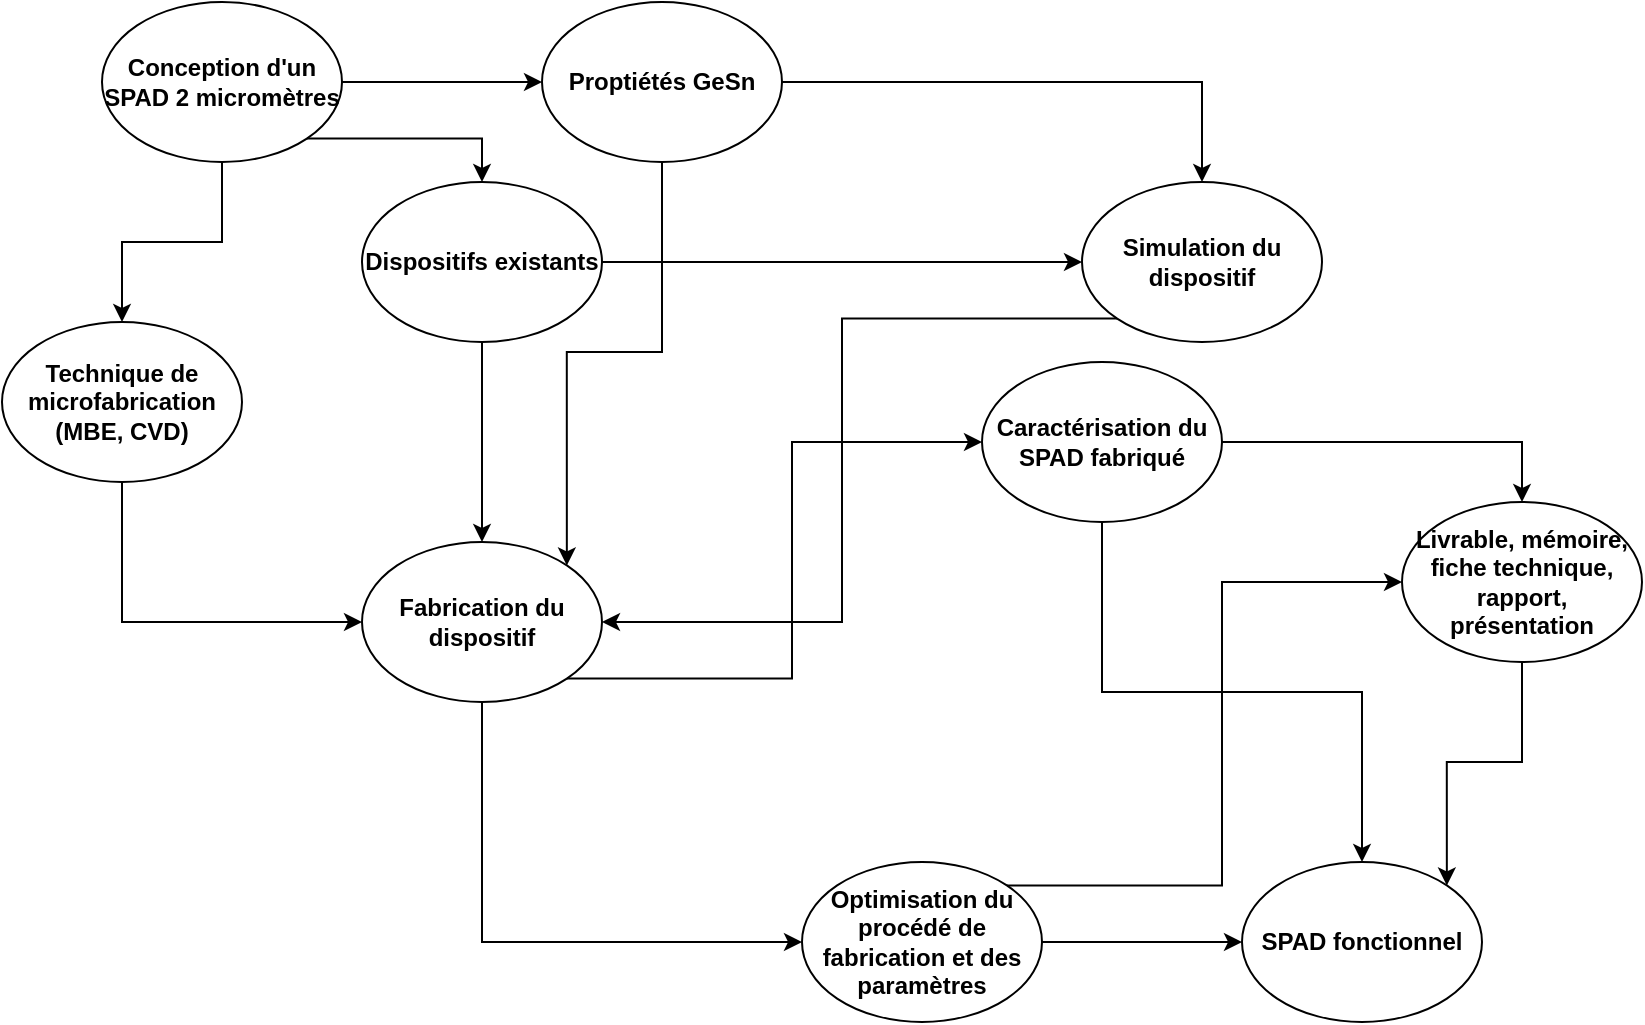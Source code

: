 <mxfile version="22.0.6" type="github">
  <diagram name="Page-1" id="6sgQ7mZHR1NJ1wXFVXwH">
    <mxGraphModel dx="1002" dy="569" grid="1" gridSize="10" guides="1" tooltips="1" connect="1" arrows="1" fold="1" page="1" pageScale="1" pageWidth="850" pageHeight="1100" math="0" shadow="0">
      <root>
        <mxCell id="0" />
        <mxCell id="1" parent="0" />
        <mxCell id="z_G34_HntLP7hV_ctuyc-12" style="edgeStyle=orthogonalEdgeStyle;rounded=0;orthogonalLoop=1;jettySize=auto;html=1;exitX=1;exitY=0.5;exitDx=0;exitDy=0;entryX=0;entryY=0.5;entryDx=0;entryDy=0;" edge="1" parent="1" source="z_G34_HntLP7hV_ctuyc-1" target="z_G34_HntLP7hV_ctuyc-3">
          <mxGeometry relative="1" as="geometry">
            <mxPoint x="260" y="100" as="targetPoint" />
          </mxGeometry>
        </mxCell>
        <mxCell id="z_G34_HntLP7hV_ctuyc-14" style="edgeStyle=orthogonalEdgeStyle;rounded=0;orthogonalLoop=1;jettySize=auto;html=1;exitX=0.5;exitY=1;exitDx=0;exitDy=0;entryX=0.5;entryY=0;entryDx=0;entryDy=0;" edge="1" parent="1" source="z_G34_HntLP7hV_ctuyc-1" target="z_G34_HntLP7hV_ctuyc-5">
          <mxGeometry relative="1" as="geometry" />
        </mxCell>
        <mxCell id="z_G34_HntLP7hV_ctuyc-36" style="edgeStyle=orthogonalEdgeStyle;rounded=0;orthogonalLoop=1;jettySize=auto;html=1;exitX=1;exitY=1;exitDx=0;exitDy=0;entryX=0.5;entryY=0;entryDx=0;entryDy=0;" edge="1" parent="1" source="z_G34_HntLP7hV_ctuyc-1" target="z_G34_HntLP7hV_ctuyc-4">
          <mxGeometry relative="1" as="geometry" />
        </mxCell>
        <mxCell id="z_G34_HntLP7hV_ctuyc-1" value="Conception d&#39;un SPAD 2 micromètres" style="ellipse;whiteSpace=wrap;html=1;fontStyle=1" vertex="1" parent="1">
          <mxGeometry x="60" y="50" width="120" height="80" as="geometry" />
        </mxCell>
        <mxCell id="z_G34_HntLP7hV_ctuyc-2" value="SPAD fonctionnel" style="ellipse;whiteSpace=wrap;html=1;fontStyle=1" vertex="1" parent="1">
          <mxGeometry x="630" y="480" width="120" height="80" as="geometry" />
        </mxCell>
        <mxCell id="z_G34_HntLP7hV_ctuyc-19" style="edgeStyle=orthogonalEdgeStyle;rounded=0;orthogonalLoop=1;jettySize=auto;html=1;exitX=1;exitY=0.5;exitDx=0;exitDy=0;entryX=0.5;entryY=0;entryDx=0;entryDy=0;" edge="1" parent="1" source="z_G34_HntLP7hV_ctuyc-3" target="z_G34_HntLP7hV_ctuyc-8">
          <mxGeometry relative="1" as="geometry" />
        </mxCell>
        <mxCell id="z_G34_HntLP7hV_ctuyc-23" style="edgeStyle=orthogonalEdgeStyle;rounded=0;orthogonalLoop=1;jettySize=auto;html=1;exitX=0.5;exitY=1;exitDx=0;exitDy=0;entryX=1;entryY=0;entryDx=0;entryDy=0;" edge="1" parent="1" source="z_G34_HntLP7hV_ctuyc-3" target="z_G34_HntLP7hV_ctuyc-6">
          <mxGeometry relative="1" as="geometry" />
        </mxCell>
        <mxCell id="z_G34_HntLP7hV_ctuyc-3" value="Proptiétés GeSn" style="ellipse;whiteSpace=wrap;html=1;fontStyle=1" vertex="1" parent="1">
          <mxGeometry x="280" y="50" width="120" height="80" as="geometry" />
        </mxCell>
        <mxCell id="z_G34_HntLP7hV_ctuyc-17" style="edgeStyle=orthogonalEdgeStyle;rounded=0;orthogonalLoop=1;jettySize=auto;html=1;exitX=0.5;exitY=1;exitDx=0;exitDy=0;" edge="1" parent="1" source="z_G34_HntLP7hV_ctuyc-4" target="z_G34_HntLP7hV_ctuyc-6">
          <mxGeometry relative="1" as="geometry" />
        </mxCell>
        <mxCell id="z_G34_HntLP7hV_ctuyc-18" style="edgeStyle=orthogonalEdgeStyle;rounded=0;orthogonalLoop=1;jettySize=auto;html=1;exitX=1;exitY=0.5;exitDx=0;exitDy=0;entryX=0;entryY=0.5;entryDx=0;entryDy=0;" edge="1" parent="1" source="z_G34_HntLP7hV_ctuyc-4" target="z_G34_HntLP7hV_ctuyc-8">
          <mxGeometry relative="1" as="geometry" />
        </mxCell>
        <mxCell id="z_G34_HntLP7hV_ctuyc-4" value="Dispositifs existants" style="ellipse;whiteSpace=wrap;html=1;fontStyle=1" vertex="1" parent="1">
          <mxGeometry x="190" y="140" width="120" height="80" as="geometry" />
        </mxCell>
        <mxCell id="z_G34_HntLP7hV_ctuyc-16" style="edgeStyle=orthogonalEdgeStyle;rounded=0;orthogonalLoop=1;jettySize=auto;html=1;exitX=0.5;exitY=1;exitDx=0;exitDy=0;entryX=0;entryY=0.5;entryDx=0;entryDy=0;" edge="1" parent="1" source="z_G34_HntLP7hV_ctuyc-5" target="z_G34_HntLP7hV_ctuyc-6">
          <mxGeometry relative="1" as="geometry" />
        </mxCell>
        <mxCell id="z_G34_HntLP7hV_ctuyc-5" value="Technique de microfabrication (MBE, CVD)" style="ellipse;whiteSpace=wrap;html=1;fontStyle=1" vertex="1" parent="1">
          <mxGeometry x="10" y="210" width="120" height="80" as="geometry" />
        </mxCell>
        <mxCell id="z_G34_HntLP7hV_ctuyc-27" style="edgeStyle=orthogonalEdgeStyle;rounded=0;orthogonalLoop=1;jettySize=auto;html=1;exitX=1;exitY=1;exitDx=0;exitDy=0;entryX=0;entryY=0.5;entryDx=0;entryDy=0;" edge="1" parent="1" source="z_G34_HntLP7hV_ctuyc-6" target="z_G34_HntLP7hV_ctuyc-9">
          <mxGeometry relative="1" as="geometry" />
        </mxCell>
        <mxCell id="z_G34_HntLP7hV_ctuyc-34" style="edgeStyle=orthogonalEdgeStyle;rounded=0;orthogonalLoop=1;jettySize=auto;html=1;exitX=0.5;exitY=1;exitDx=0;exitDy=0;entryX=0;entryY=0.5;entryDx=0;entryDy=0;" edge="1" parent="1" source="z_G34_HntLP7hV_ctuyc-6" target="z_G34_HntLP7hV_ctuyc-7">
          <mxGeometry relative="1" as="geometry" />
        </mxCell>
        <mxCell id="z_G34_HntLP7hV_ctuyc-6" value="Fabrication du dispositif" style="ellipse;whiteSpace=wrap;html=1;fontStyle=1" vertex="1" parent="1">
          <mxGeometry x="190" y="320" width="120" height="80" as="geometry" />
        </mxCell>
        <mxCell id="z_G34_HntLP7hV_ctuyc-29" style="edgeStyle=orthogonalEdgeStyle;rounded=0;orthogonalLoop=1;jettySize=auto;html=1;exitX=1;exitY=0.5;exitDx=0;exitDy=0;entryX=0;entryY=0.5;entryDx=0;entryDy=0;" edge="1" parent="1" source="z_G34_HntLP7hV_ctuyc-7" target="z_G34_HntLP7hV_ctuyc-2">
          <mxGeometry relative="1" as="geometry" />
        </mxCell>
        <mxCell id="z_G34_HntLP7hV_ctuyc-33" style="edgeStyle=orthogonalEdgeStyle;rounded=0;orthogonalLoop=1;jettySize=auto;html=1;exitX=1;exitY=0;exitDx=0;exitDy=0;entryX=0;entryY=0.5;entryDx=0;entryDy=0;" edge="1" parent="1" source="z_G34_HntLP7hV_ctuyc-7" target="z_G34_HntLP7hV_ctuyc-30">
          <mxGeometry relative="1" as="geometry">
            <mxPoint x="670" y="340" as="targetPoint" />
          </mxGeometry>
        </mxCell>
        <mxCell id="z_G34_HntLP7hV_ctuyc-7" value="Optimisation du procédé de fabrication et des paramètres" style="ellipse;whiteSpace=wrap;html=1;fontStyle=1" vertex="1" parent="1">
          <mxGeometry x="410" y="480" width="120" height="80" as="geometry" />
        </mxCell>
        <mxCell id="z_G34_HntLP7hV_ctuyc-25" style="edgeStyle=orthogonalEdgeStyle;rounded=0;orthogonalLoop=1;jettySize=auto;html=1;exitX=0;exitY=1;exitDx=0;exitDy=0;entryX=1;entryY=0.5;entryDx=0;entryDy=0;" edge="1" parent="1" source="z_G34_HntLP7hV_ctuyc-8" target="z_G34_HntLP7hV_ctuyc-6">
          <mxGeometry relative="1" as="geometry" />
        </mxCell>
        <mxCell id="z_G34_HntLP7hV_ctuyc-8" value="Simulation du dispositif" style="ellipse;whiteSpace=wrap;html=1;fontStyle=1" vertex="1" parent="1">
          <mxGeometry x="550" y="140" width="120" height="80" as="geometry" />
        </mxCell>
        <mxCell id="z_G34_HntLP7hV_ctuyc-28" style="edgeStyle=orthogonalEdgeStyle;rounded=0;orthogonalLoop=1;jettySize=auto;html=1;exitX=0.5;exitY=1;exitDx=0;exitDy=0;entryX=0.5;entryY=0;entryDx=0;entryDy=0;" edge="1" parent="1" source="z_G34_HntLP7hV_ctuyc-9" target="z_G34_HntLP7hV_ctuyc-2">
          <mxGeometry relative="1" as="geometry" />
        </mxCell>
        <mxCell id="z_G34_HntLP7hV_ctuyc-31" style="edgeStyle=orthogonalEdgeStyle;rounded=0;orthogonalLoop=1;jettySize=auto;html=1;exitX=1;exitY=0.5;exitDx=0;exitDy=0;entryX=0.5;entryY=0;entryDx=0;entryDy=0;" edge="1" parent="1" source="z_G34_HntLP7hV_ctuyc-9" target="z_G34_HntLP7hV_ctuyc-30">
          <mxGeometry relative="1" as="geometry">
            <mxPoint x="730" y="300" as="targetPoint" />
          </mxGeometry>
        </mxCell>
        <mxCell id="z_G34_HntLP7hV_ctuyc-9" value="Caractérisation du SPAD fabriqué" style="ellipse;whiteSpace=wrap;html=1;fontStyle=1" vertex="1" parent="1">
          <mxGeometry x="500" y="230" width="120" height="80" as="geometry" />
        </mxCell>
        <mxCell id="z_G34_HntLP7hV_ctuyc-32" style="edgeStyle=orthogonalEdgeStyle;rounded=0;orthogonalLoop=1;jettySize=auto;html=1;exitX=0.5;exitY=1;exitDx=0;exitDy=0;entryX=1;entryY=0;entryDx=0;entryDy=0;" edge="1" parent="1" source="z_G34_HntLP7hV_ctuyc-30" target="z_G34_HntLP7hV_ctuyc-2">
          <mxGeometry relative="1" as="geometry">
            <mxPoint x="730" y="380" as="sourcePoint" />
          </mxGeometry>
        </mxCell>
        <mxCell id="z_G34_HntLP7hV_ctuyc-30" value="Livrable, mémoire, fiche technique, rapport, présentation" style="ellipse;whiteSpace=wrap;html=1;fontStyle=1" vertex="1" parent="1">
          <mxGeometry x="710" y="300" width="120" height="80" as="geometry" />
        </mxCell>
      </root>
    </mxGraphModel>
  </diagram>
</mxfile>
